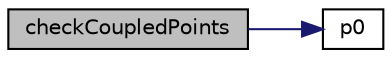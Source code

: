 digraph "checkCoupledPoints"
{
  bgcolor="transparent";
  edge [fontname="Helvetica",fontsize="10",labelfontname="Helvetica",labelfontsize="10"];
  node [fontname="Helvetica",fontsize="10",shape=record];
  rankdir="LR";
  Node4 [label="checkCoupledPoints",height=0.2,width=0.4,color="black", fillcolor="grey75", style="filled", fontcolor="black"];
  Node4 -> Node5 [color="midnightblue",fontsize="10",style="solid",fontname="Helvetica"];
  Node5 [label="p0",height=0.2,width=0.4,color="black",URL="$pEqnTurbo_8H.html#acb2a30f853ebc9d3bb9bc71391f5a47b"];
}
